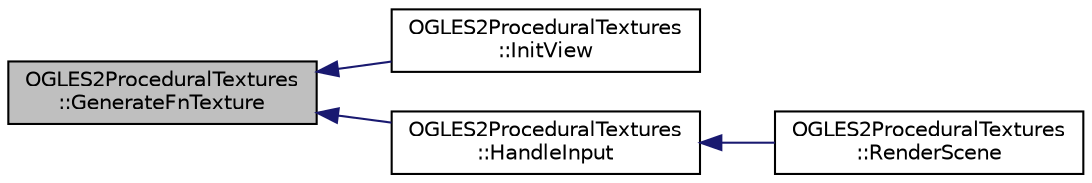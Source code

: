 digraph "OGLES2ProceduralTextures::GenerateFnTexture"
{
  edge [fontname="Helvetica",fontsize="10",labelfontname="Helvetica",labelfontsize="10"];
  node [fontname="Helvetica",fontsize="10",shape=record];
  rankdir="LR";
  Node1 [label="OGLES2ProceduralTextures\l::GenerateFnTexture",height=0.2,width=0.4,color="black", fillcolor="grey75", style="filled", fontcolor="black"];
  Node1 -> Node2 [dir="back",color="midnightblue",fontsize="10",style="solid"];
  Node2 [label="OGLES2ProceduralTextures\l::InitView",height=0.2,width=0.4,color="black", fillcolor="white", style="filled",URL="$class_o_g_l_e_s2_procedural_textures.html#a7a1136bb8be29c555f7a7569ba9c76b6"];
  Node1 -> Node3 [dir="back",color="midnightblue",fontsize="10",style="solid"];
  Node3 [label="OGLES2ProceduralTextures\l::HandleInput",height=0.2,width=0.4,color="black", fillcolor="white", style="filled",URL="$class_o_g_l_e_s2_procedural_textures.html#a001252cfa705850941a90a9620d27069"];
  Node3 -> Node4 [dir="back",color="midnightblue",fontsize="10",style="solid"];
  Node4 [label="OGLES2ProceduralTextures\l::RenderScene",height=0.2,width=0.4,color="black", fillcolor="white", style="filled",URL="$class_o_g_l_e_s2_procedural_textures.html#a2b52f9799929158aa92c72d7d99984d4"];
}
